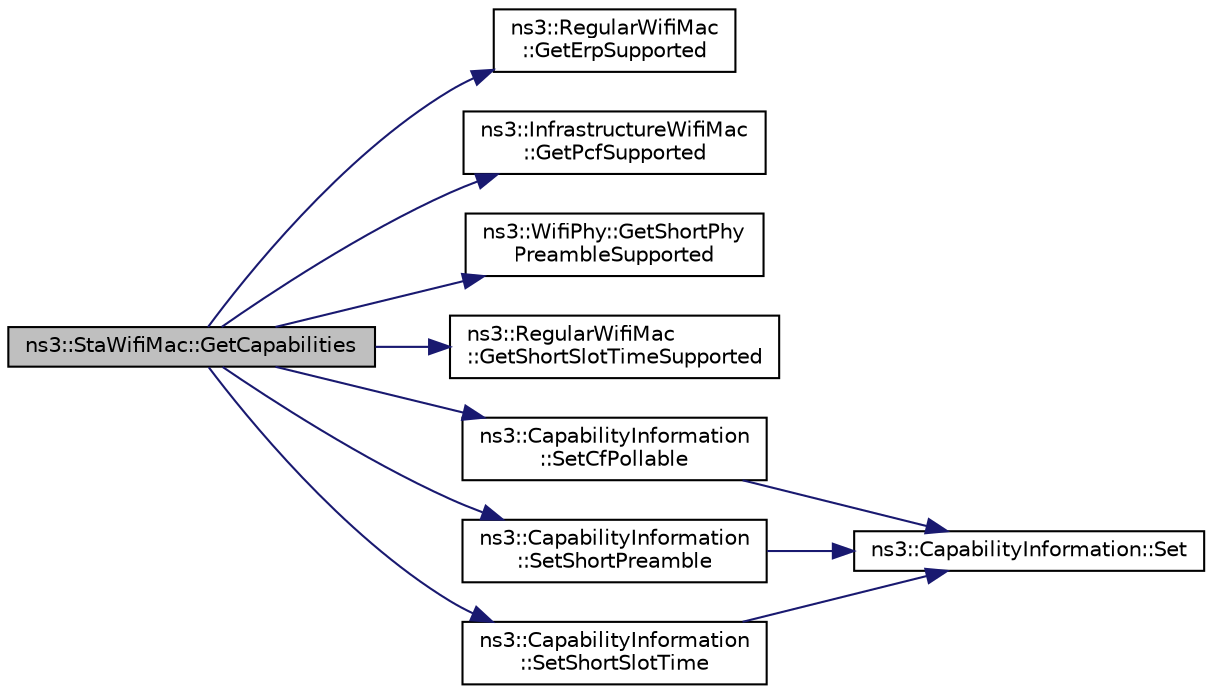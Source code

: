 digraph "ns3::StaWifiMac::GetCapabilities"
{
 // LATEX_PDF_SIZE
  edge [fontname="Helvetica",fontsize="10",labelfontname="Helvetica",labelfontsize="10"];
  node [fontname="Helvetica",fontsize="10",shape=record];
  rankdir="LR";
  Node1 [label="ns3::StaWifiMac::GetCapabilities",height=0.2,width=0.4,color="black", fillcolor="grey75", style="filled", fontcolor="black",tooltip="Return the Capability information of the current STA."];
  Node1 -> Node2 [color="midnightblue",fontsize="10",style="solid",fontname="Helvetica"];
  Node2 [label="ns3::RegularWifiMac\l::GetErpSupported",height=0.2,width=0.4,color="black", fillcolor="white", style="filled",URL="$classns3_1_1_regular_wifi_mac.html#a6ae4d610b553f1a4715e429efc334375",tooltip="Return whether the device supports ERP."];
  Node1 -> Node3 [color="midnightblue",fontsize="10",style="solid",fontname="Helvetica"];
  Node3 [label="ns3::InfrastructureWifiMac\l::GetPcfSupported",height=0.2,width=0.4,color="black", fillcolor="white", style="filled",URL="$classns3_1_1_infrastructure_wifi_mac.html#a47ccbba3931e183c3b7cfe7777abb366",tooltip="Return whether the device supports PCF."];
  Node1 -> Node4 [color="midnightblue",fontsize="10",style="solid",fontname="Helvetica"];
  Node4 [label="ns3::WifiPhy::GetShortPhy\lPreambleSupported",height=0.2,width=0.4,color="black", fillcolor="white", style="filled",URL="$classns3_1_1_wifi_phy.html#a20ff23213910238c9b93d44f4e966b9d",tooltip="Return whether short PHY preamble is supported."];
  Node1 -> Node5 [color="midnightblue",fontsize="10",style="solid",fontname="Helvetica"];
  Node5 [label="ns3::RegularWifiMac\l::GetShortSlotTimeSupported",height=0.2,width=0.4,color="black", fillcolor="white", style="filled",URL="$classns3_1_1_regular_wifi_mac.html#ad652bc9d8b8a7db8dfa979b00745d287",tooltip=" "];
  Node1 -> Node6 [color="midnightblue",fontsize="10",style="solid",fontname="Helvetica"];
  Node6 [label="ns3::CapabilityInformation\l::SetCfPollable",height=0.2,width=0.4,color="black", fillcolor="white", style="filled",URL="$classns3_1_1_capability_information.html#a52befc54e86f720752862d3b531ebd90",tooltip="Set the CF-Pollable bit in the capability information field."];
  Node6 -> Node7 [color="midnightblue",fontsize="10",style="solid",fontname="Helvetica"];
  Node7 [label="ns3::CapabilityInformation::Set",height=0.2,width=0.4,color="black", fillcolor="white", style="filled",URL="$classns3_1_1_capability_information.html#a8f11df0c93af6bb7d50a91900add13fc",tooltip="Set bit n to 1."];
  Node1 -> Node8 [color="midnightblue",fontsize="10",style="solid",fontname="Helvetica"];
  Node8 [label="ns3::CapabilityInformation\l::SetShortPreamble",height=0.2,width=0.4,color="black", fillcolor="white", style="filled",URL="$classns3_1_1_capability_information.html#acd5df84b6cb8f81e2b6d0d689e987a18",tooltip="Set the short preamble bit in the capability information field."];
  Node8 -> Node7 [color="midnightblue",fontsize="10",style="solid",fontname="Helvetica"];
  Node1 -> Node9 [color="midnightblue",fontsize="10",style="solid",fontname="Helvetica"];
  Node9 [label="ns3::CapabilityInformation\l::SetShortSlotTime",height=0.2,width=0.4,color="black", fillcolor="white", style="filled",URL="$classns3_1_1_capability_information.html#a914df2876c09377877259ccc9d422626",tooltip="Set the short slot time bit in the capability information field."];
  Node9 -> Node7 [color="midnightblue",fontsize="10",style="solid",fontname="Helvetica"];
}
